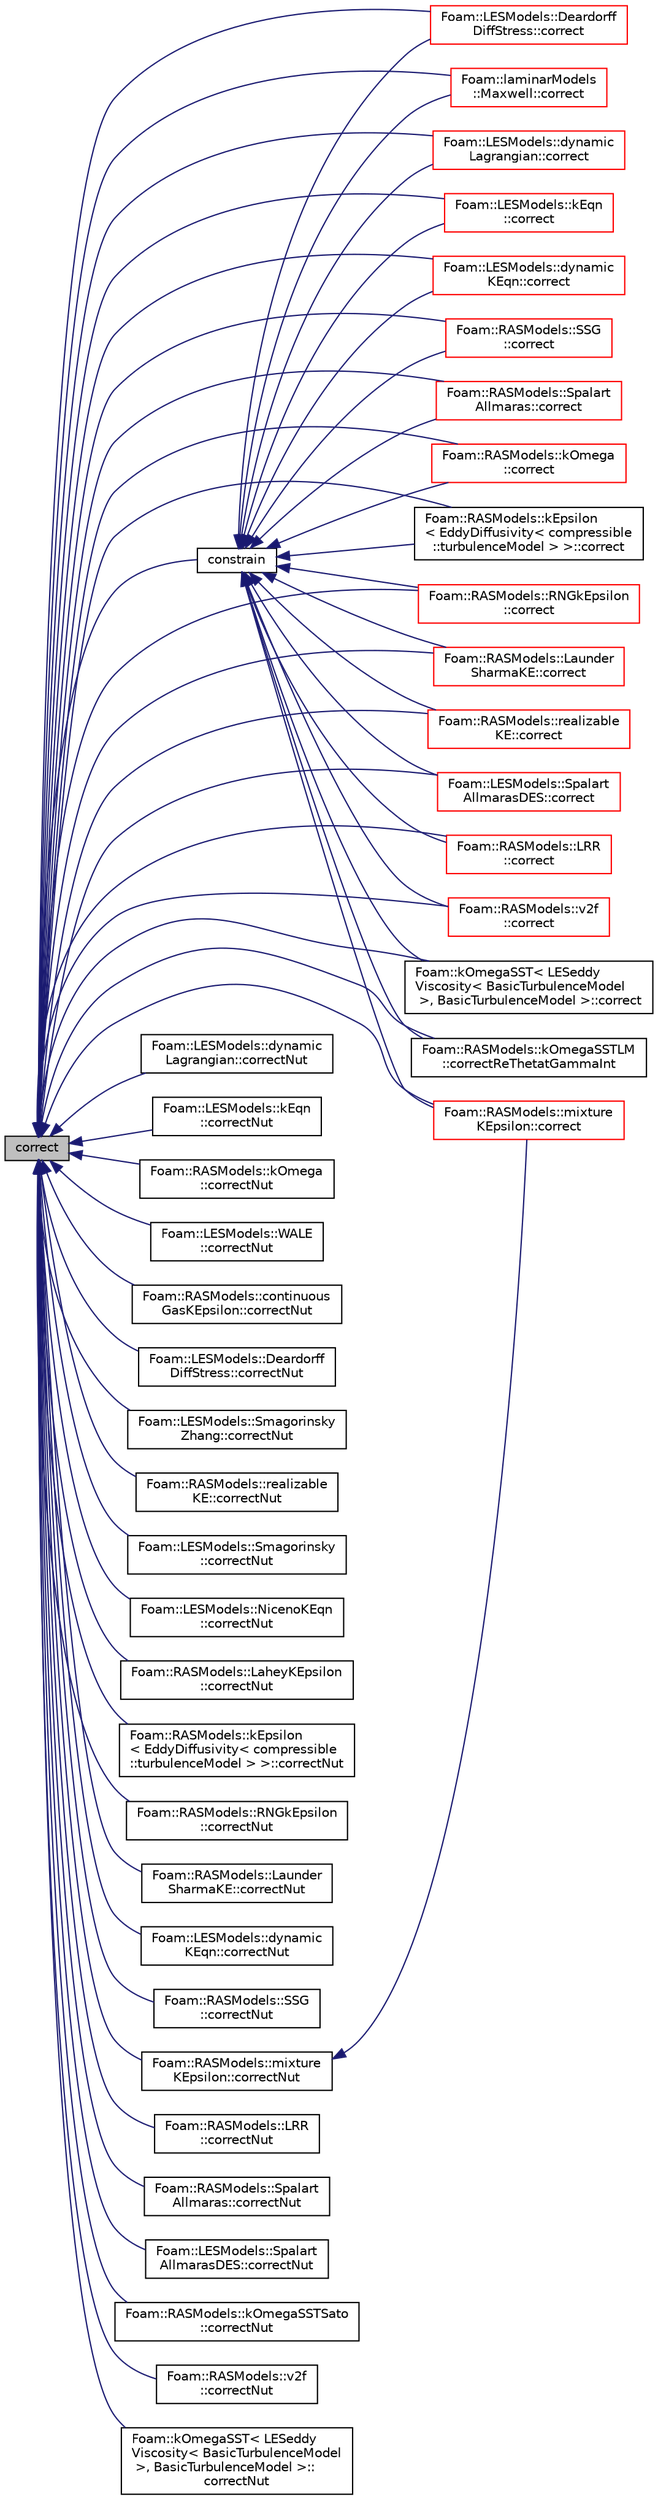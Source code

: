 digraph "correct"
{
  bgcolor="transparent";
  edge [fontname="Helvetica",fontsize="10",labelfontname="Helvetica",labelfontsize="10"];
  node [fontname="Helvetica",fontsize="10",shape=record];
  rankdir="LR";
  Node856 [label="correct",height=0.2,width=0.4,color="black", fillcolor="grey75", style="filled", fontcolor="black"];
  Node856 -> Node857 [dir="back",color="midnightblue",fontsize="10",style="solid",fontname="Helvetica"];
  Node857 [label="constrain",height=0.2,width=0.4,color="black",URL="$a22669.html#ab41c286bca1d06f1df7ae33c4f45b1bd",tooltip="Apply constraints to equation. "];
  Node857 -> Node858 [dir="back",color="midnightblue",fontsize="10",style="solid",fontname="Helvetica"];
  Node858 [label="Foam::LESModels::Deardorff\lDiffStress::correct",height=0.2,width=0.4,color="red",URL="$a32205.html#a3ae44b28050c3aa494c1d8e18cf618c1",tooltip="Correct sub-grid stress, eddy-Viscosity and related properties. "];
  Node857 -> Node860 [dir="back",color="midnightblue",fontsize="10",style="solid",fontname="Helvetica"];
  Node860 [label="Foam::laminarModels\l::Maxwell::correct",height=0.2,width=0.4,color="red",URL="$a32197.html#a3ae44b28050c3aa494c1d8e18cf618c1",tooltip="Solve the turbulence equations and correct eddy-Viscosity and. "];
  Node857 -> Node862 [dir="back",color="midnightblue",fontsize="10",style="solid",fontname="Helvetica"];
  Node862 [label="Foam::LESModels::dynamic\lLagrangian::correct",height=0.2,width=0.4,color="red",URL="$a32213.html#a3ae44b28050c3aa494c1d8e18cf618c1",tooltip="Correct Eddy-Viscosity and related properties. "];
  Node857 -> Node864 [dir="back",color="midnightblue",fontsize="10",style="solid",fontname="Helvetica"];
  Node864 [label="Foam::LESModels::kEqn\l::correct",height=0.2,width=0.4,color="red",URL="$a32217.html#a3ae44b28050c3aa494c1d8e18cf618c1",tooltip="Correct eddy-Viscosity and related properties. "];
  Node857 -> Node866 [dir="back",color="midnightblue",fontsize="10",style="solid",fontname="Helvetica"];
  Node866 [label="Foam::LESModels::dynamic\lKEqn::correct",height=0.2,width=0.4,color="red",URL="$a32209.html#a3ae44b28050c3aa494c1d8e18cf618c1",tooltip="Correct Eddy-Viscosity and related properties. "];
  Node857 -> Node868 [dir="back",color="midnightblue",fontsize="10",style="solid",fontname="Helvetica"];
  Node868 [label="Foam::RASModels::SSG\l::correct",height=0.2,width=0.4,color="red",URL="$a32377.html#a3ae44b28050c3aa494c1d8e18cf618c1",tooltip="Solve the turbulence equations and correct eddy-Viscosity and. "];
  Node857 -> Node870 [dir="back",color="midnightblue",fontsize="10",style="solid",fontname="Helvetica"];
  Node870 [label="Foam::RASModels::Spalart\lAllmaras::correct",height=0.2,width=0.4,color="red",URL="$a32373.html#a3ae44b28050c3aa494c1d8e18cf618c1",tooltip="Solve the turbulence equations and correct the turbulence viscosity. "];
  Node857 -> Node872 [dir="back",color="midnightblue",fontsize="10",style="solid",fontname="Helvetica"];
  Node872 [label="Foam::RASModels::kOmega\l::correct",height=0.2,width=0.4,color="red",URL="$a32337.html#a3ae44b28050c3aa494c1d8e18cf618c1",tooltip="Solve the turbulence equations and correct the turbulence viscosity. "];
  Node857 -> Node874 [dir="back",color="midnightblue",fontsize="10",style="solid",fontname="Helvetica"];
  Node874 [label="Foam::RASModels::kEpsilon\l\< EddyDiffusivity\< compressible\l::turbulenceModel \> \>::correct",height=0.2,width=0.4,color="black",URL="$a32333.html#a3ae44b28050c3aa494c1d8e18cf618c1",tooltip="Solve the turbulence equations and correct the turbulence viscosity. "];
  Node857 -> Node875 [dir="back",color="midnightblue",fontsize="10",style="solid",fontname="Helvetica"];
  Node875 [label="Foam::RASModels::RNGkEpsilon\l::correct",height=0.2,width=0.4,color="red",URL="$a32369.html#a3ae44b28050c3aa494c1d8e18cf618c1",tooltip="Solve the turbulence equations and correct the turbulence viscosity. "];
  Node857 -> Node877 [dir="back",color="midnightblue",fontsize="10",style="solid",fontname="Helvetica"];
  Node877 [label="Foam::RASModels::Launder\lSharmaKE::correct",height=0.2,width=0.4,color="red",URL="$a32353.html#a3ae44b28050c3aa494c1d8e18cf618c1",tooltip="Solve the turbulence equations and correct the turbulence viscosity. "];
  Node857 -> Node879 [dir="back",color="midnightblue",fontsize="10",style="solid",fontname="Helvetica"];
  Node879 [label="Foam::RASModels::realizable\lKE::correct",height=0.2,width=0.4,color="red",URL="$a32365.html#a3ae44b28050c3aa494c1d8e18cf618c1",tooltip="Solve the turbulence equations and correct the turbulence viscosity. "];
  Node857 -> Node881 [dir="back",color="midnightblue",fontsize="10",style="solid",fontname="Helvetica"];
  Node881 [label="Foam::LESModels::Spalart\lAllmarasDES::correct",height=0.2,width=0.4,color="red",URL="$a32289.html#a3ae44b28050c3aa494c1d8e18cf618c1",tooltip="Correct nuTilda and related properties. "];
  Node857 -> Node883 [dir="back",color="midnightblue",fontsize="10",style="solid",fontname="Helvetica"];
  Node883 [label="Foam::RASModels::LRR\l::correct",height=0.2,width=0.4,color="red",URL="$a32357.html#a3ae44b28050c3aa494c1d8e18cf618c1",tooltip="Solve the turbulence equations and correct eddy-Viscosity and. "];
  Node857 -> Node885 [dir="back",color="midnightblue",fontsize="10",style="solid",fontname="Helvetica"];
  Node885 [label="Foam::RASModels::mixture\lKEpsilon::correct",height=0.2,width=0.4,color="red",URL="$a32109.html#a3ae44b28050c3aa494c1d8e18cf618c1",tooltip="Solve the turbulence equations and correct the turbulence viscosity. "];
  Node857 -> Node887 [dir="back",color="midnightblue",fontsize="10",style="solid",fontname="Helvetica"];
  Node887 [label="Foam::RASModels::v2f\l::correct",height=0.2,width=0.4,color="red",URL="$a32381.html#a3ae44b28050c3aa494c1d8e18cf618c1",tooltip="Solve the turbulence equations and correct the turbulence viscosity. "];
  Node857 -> Node889 [dir="back",color="midnightblue",fontsize="10",style="solid",fontname="Helvetica"];
  Node889 [label="Foam::kOmegaSST\< LESeddy\lViscosity\< BasicTurbulenceModel\l \>, BasicTurbulenceModel \>::correct",height=0.2,width=0.4,color="black",URL="$a32117.html#a3ae44b28050c3aa494c1d8e18cf618c1",tooltip="Solve the turbulence equations and correct the turbulence viscosity. "];
  Node857 -> Node890 [dir="back",color="midnightblue",fontsize="10",style="solid",fontname="Helvetica"];
  Node890 [label="Foam::RASModels::kOmegaSSTLM\l::correctReThetatGammaInt",height=0.2,width=0.4,color="black",URL="$a32345.html#a5ed23487ae367b4b7cc373392b3d0455",tooltip="Solve the turbulence equations and correct the turbulence viscosity. "];
  Node856 -> Node858 [dir="back",color="midnightblue",fontsize="10",style="solid",fontname="Helvetica"];
  Node856 -> Node860 [dir="back",color="midnightblue",fontsize="10",style="solid",fontname="Helvetica"];
  Node856 -> Node862 [dir="back",color="midnightblue",fontsize="10",style="solid",fontname="Helvetica"];
  Node856 -> Node864 [dir="back",color="midnightblue",fontsize="10",style="solid",fontname="Helvetica"];
  Node856 -> Node866 [dir="back",color="midnightblue",fontsize="10",style="solid",fontname="Helvetica"];
  Node856 -> Node868 [dir="back",color="midnightblue",fontsize="10",style="solid",fontname="Helvetica"];
  Node856 -> Node870 [dir="back",color="midnightblue",fontsize="10",style="solid",fontname="Helvetica"];
  Node856 -> Node874 [dir="back",color="midnightblue",fontsize="10",style="solid",fontname="Helvetica"];
  Node856 -> Node872 [dir="back",color="midnightblue",fontsize="10",style="solid",fontname="Helvetica"];
  Node856 -> Node879 [dir="back",color="midnightblue",fontsize="10",style="solid",fontname="Helvetica"];
  Node856 -> Node875 [dir="back",color="midnightblue",fontsize="10",style="solid",fontname="Helvetica"];
  Node856 -> Node877 [dir="back",color="midnightblue",fontsize="10",style="solid",fontname="Helvetica"];
  Node856 -> Node881 [dir="back",color="midnightblue",fontsize="10",style="solid",fontname="Helvetica"];
  Node856 -> Node883 [dir="back",color="midnightblue",fontsize="10",style="solid",fontname="Helvetica"];
  Node856 -> Node885 [dir="back",color="midnightblue",fontsize="10",style="solid",fontname="Helvetica"];
  Node856 -> Node887 [dir="back",color="midnightblue",fontsize="10",style="solid",fontname="Helvetica"];
  Node856 -> Node889 [dir="back",color="midnightblue",fontsize="10",style="solid",fontname="Helvetica"];
  Node856 -> Node891 [dir="back",color="midnightblue",fontsize="10",style="solid",fontname="Helvetica"];
  Node891 [label="Foam::LESModels::dynamic\lLagrangian::correctNut",height=0.2,width=0.4,color="black",URL="$a32213.html#a49501d539a9eb81be373db98c31bc2b0",tooltip="Update sub-grid eddy-viscosity. "];
  Node856 -> Node892 [dir="back",color="midnightblue",fontsize="10",style="solid",fontname="Helvetica"];
  Node892 [label="Foam::LESModels::kEqn\l::correctNut",height=0.2,width=0.4,color="black",URL="$a32217.html#aaffe89433f18f1ee4137486e19219448"];
  Node856 -> Node893 [dir="back",color="midnightblue",fontsize="10",style="solid",fontname="Helvetica"];
  Node893 [label="Foam::RASModels::kOmega\l::correctNut",height=0.2,width=0.4,color="black",URL="$a32337.html#aaffe89433f18f1ee4137486e19219448"];
  Node856 -> Node894 [dir="back",color="midnightblue",fontsize="10",style="solid",fontname="Helvetica"];
  Node894 [label="Foam::LESModels::WALE\l::correctNut",height=0.2,width=0.4,color="black",URL="$a32297.html#aaffe89433f18f1ee4137486e19219448",tooltip="Update the SGS eddy-viscosity. "];
  Node856 -> Node895 [dir="back",color="midnightblue",fontsize="10",style="solid",fontname="Helvetica"];
  Node895 [label="Foam::RASModels::continuous\lGasKEpsilon::correctNut",height=0.2,width=0.4,color="black",URL="$a32097.html#aaffe89433f18f1ee4137486e19219448"];
  Node856 -> Node896 [dir="back",color="midnightblue",fontsize="10",style="solid",fontname="Helvetica"];
  Node896 [label="Foam::LESModels::Deardorff\lDiffStress::correctNut",height=0.2,width=0.4,color="black",URL="$a32205.html#aaffe89433f18f1ee4137486e19219448",tooltip="Update the eddy-viscosity. "];
  Node856 -> Node897 [dir="back",color="midnightblue",fontsize="10",style="solid",fontname="Helvetica"];
  Node897 [label="Foam::LESModels::Smagorinsky\lZhang::correctNut",height=0.2,width=0.4,color="black",URL="$a32089.html#aaffe89433f18f1ee4137486e19219448",tooltip="Update the SGS eddy viscosity. "];
  Node856 -> Node898 [dir="back",color="midnightblue",fontsize="10",style="solid",fontname="Helvetica"];
  Node898 [label="Foam::RASModels::realizable\lKE::correctNut",height=0.2,width=0.4,color="black",URL="$a32365.html#a2957cc34e2bd97ee417bf80bbc577c59"];
  Node856 -> Node899 [dir="back",color="midnightblue",fontsize="10",style="solid",fontname="Helvetica"];
  Node899 [label="Foam::LESModels::Smagorinsky\l::correctNut",height=0.2,width=0.4,color="black",URL="$a32281.html#aaffe89433f18f1ee4137486e19219448",tooltip="Update the SGS eddy viscosity. "];
  Node856 -> Node900 [dir="back",color="midnightblue",fontsize="10",style="solid",fontname="Helvetica"];
  Node900 [label="Foam::LESModels::NicenoKEqn\l::correctNut",height=0.2,width=0.4,color="black",URL="$a32085.html#aaffe89433f18f1ee4137486e19219448"];
  Node856 -> Node901 [dir="back",color="midnightblue",fontsize="10",style="solid",fontname="Helvetica"];
  Node901 [label="Foam::RASModels::LaheyKEpsilon\l::correctNut",height=0.2,width=0.4,color="black",URL="$a32105.html#aaffe89433f18f1ee4137486e19219448"];
  Node856 -> Node902 [dir="back",color="midnightblue",fontsize="10",style="solid",fontname="Helvetica"];
  Node902 [label="Foam::RASModels::kEpsilon\l\< EddyDiffusivity\< compressible\l::turbulenceModel \> \>::correctNut",height=0.2,width=0.4,color="black",URL="$a32333.html#aaffe89433f18f1ee4137486e19219448"];
  Node856 -> Node903 [dir="back",color="midnightblue",fontsize="10",style="solid",fontname="Helvetica"];
  Node903 [label="Foam::RASModels::RNGkEpsilon\l::correctNut",height=0.2,width=0.4,color="black",URL="$a32369.html#aaffe89433f18f1ee4137486e19219448"];
  Node856 -> Node904 [dir="back",color="midnightblue",fontsize="10",style="solid",fontname="Helvetica"];
  Node904 [label="Foam::RASModels::Launder\lSharmaKE::correctNut",height=0.2,width=0.4,color="black",URL="$a32353.html#aaffe89433f18f1ee4137486e19219448"];
  Node856 -> Node905 [dir="back",color="midnightblue",fontsize="10",style="solid",fontname="Helvetica"];
  Node905 [label="Foam::LESModels::dynamic\lKEqn::correctNut",height=0.2,width=0.4,color="black",URL="$a32209.html#a4fd4b75ace8664e683265b3906fae067",tooltip="Update sub-grid eddy-viscosity. "];
  Node856 -> Node906 [dir="back",color="midnightblue",fontsize="10",style="solid",fontname="Helvetica"];
  Node906 [label="Foam::RASModels::SSG\l::correctNut",height=0.2,width=0.4,color="black",URL="$a32377.html#aaffe89433f18f1ee4137486e19219448",tooltip="Update the eddy-viscosity. "];
  Node856 -> Node907 [dir="back",color="midnightblue",fontsize="10",style="solid",fontname="Helvetica"];
  Node907 [label="Foam::RASModels::mixture\lKEpsilon::correctNut",height=0.2,width=0.4,color="black",URL="$a32109.html#aaffe89433f18f1ee4137486e19219448"];
  Node907 -> Node885 [dir="back",color="midnightblue",fontsize="10",style="solid",fontname="Helvetica"];
  Node856 -> Node908 [dir="back",color="midnightblue",fontsize="10",style="solid",fontname="Helvetica"];
  Node908 [label="Foam::RASModels::LRR\l::correctNut",height=0.2,width=0.4,color="black",URL="$a32357.html#aaffe89433f18f1ee4137486e19219448",tooltip="Update the eddy-viscosity. "];
  Node856 -> Node909 [dir="back",color="midnightblue",fontsize="10",style="solid",fontname="Helvetica"];
  Node909 [label="Foam::RASModels::Spalart\lAllmaras::correctNut",height=0.2,width=0.4,color="black",URL="$a32373.html#a2dcc60a41344ed6b9925cafa52312ae2"];
  Node856 -> Node910 [dir="back",color="midnightblue",fontsize="10",style="solid",fontname="Helvetica"];
  Node910 [label="Foam::LESModels::Spalart\lAllmarasDES::correctNut",height=0.2,width=0.4,color="black",URL="$a32289.html#a2dcc60a41344ed6b9925cafa52312ae2"];
  Node856 -> Node911 [dir="back",color="midnightblue",fontsize="10",style="solid",fontname="Helvetica"];
  Node911 [label="Foam::RASModels::kOmegaSSTSato\l::correctNut",height=0.2,width=0.4,color="black",URL="$a32101.html#aaffe89433f18f1ee4137486e19219448"];
  Node856 -> Node912 [dir="back",color="midnightblue",fontsize="10",style="solid",fontname="Helvetica"];
  Node912 [label="Foam::RASModels::v2f\l::correctNut",height=0.2,width=0.4,color="black",URL="$a32381.html#aaffe89433f18f1ee4137486e19219448"];
  Node856 -> Node913 [dir="back",color="midnightblue",fontsize="10",style="solid",fontname="Helvetica"];
  Node913 [label="Foam::kOmegaSST\< LESeddy\lViscosity\< BasicTurbulenceModel\l \>, BasicTurbulenceModel \>::\lcorrectNut",height=0.2,width=0.4,color="black",URL="$a32117.html#aa578216b72d8b817035c3349cc981033"];
  Node856 -> Node890 [dir="back",color="midnightblue",fontsize="10",style="solid",fontname="Helvetica"];
}
